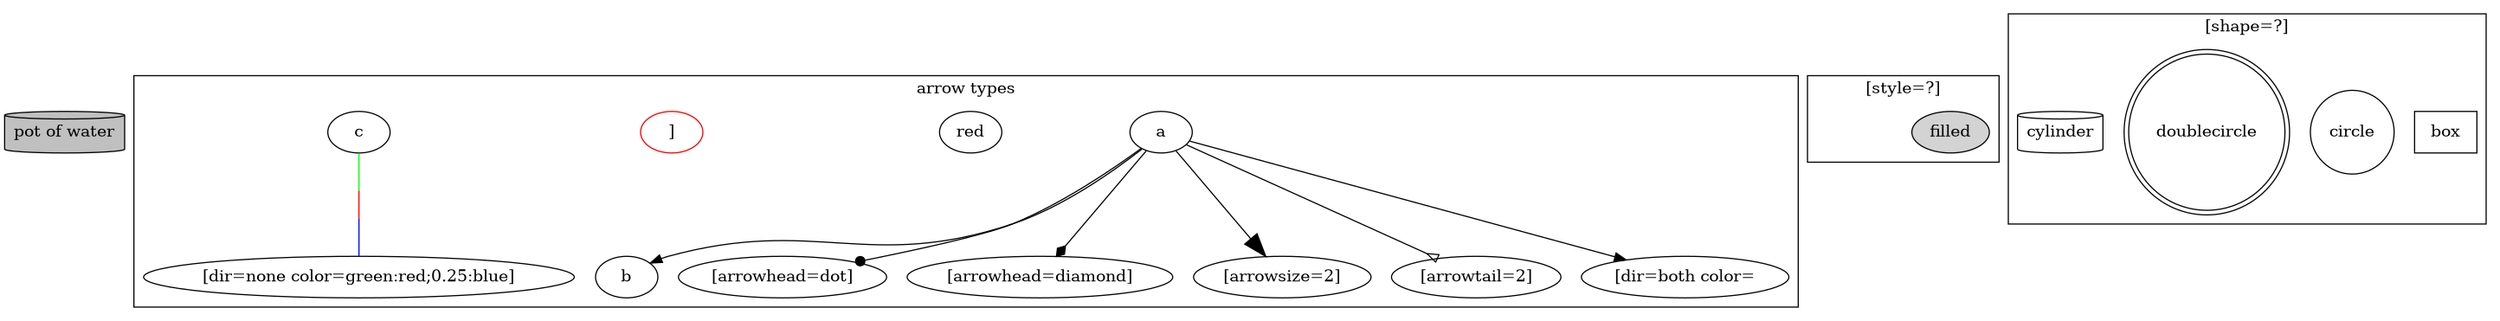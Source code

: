 @startuml
digraph G {

"pot of water" [shape=cylinder style=filled fillcolor=gray]

subgraph cluster_arrowType {
label = "arrow types"
 a -> b
 a -> "[arrowhead=dot]" [arrowhead=dot]
 a -> "[arrowhead=diamond]" [arrowhead=diamond]
 a -> "[arrowsize=2]" [arrowsize=2]
 a -> "[arrowtail=2]" [arrowhead="invempty"]
 a -> "[dir=both color="red:blue"]" [dir=both color="red:blue"]
 c -> "[dir=none color=green:red;0.25:blue]" [dir=none color="green:red;0.25:blue"]
}

subgraph cluster_color {
}

subgraph cluster_style {
 label = "[style=?]"
 filled [style=filled]
 invis [style=invis]
}

subgraph cluster_shape {
 label = "[shape=?]"
 box [shape=box]
 circle [shape=circle]
 doublecircle [shape=doublecircle]
 cylinder [shape=cylinder]
}

}
@enduml

